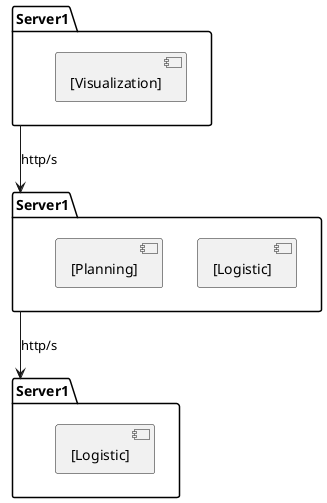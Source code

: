 @startuml

package "Server1" as S1 {
    component "[Visualization]" as V
}

package "Server1" as S2 {
    component "[Logistic]" as L
    component "[Planning]" as P
}

package "Server1" as S3 {
    component "[Logistic]" as L2
}

S1 --> S2: http/s
S2 --> S3: http/s

@enduml